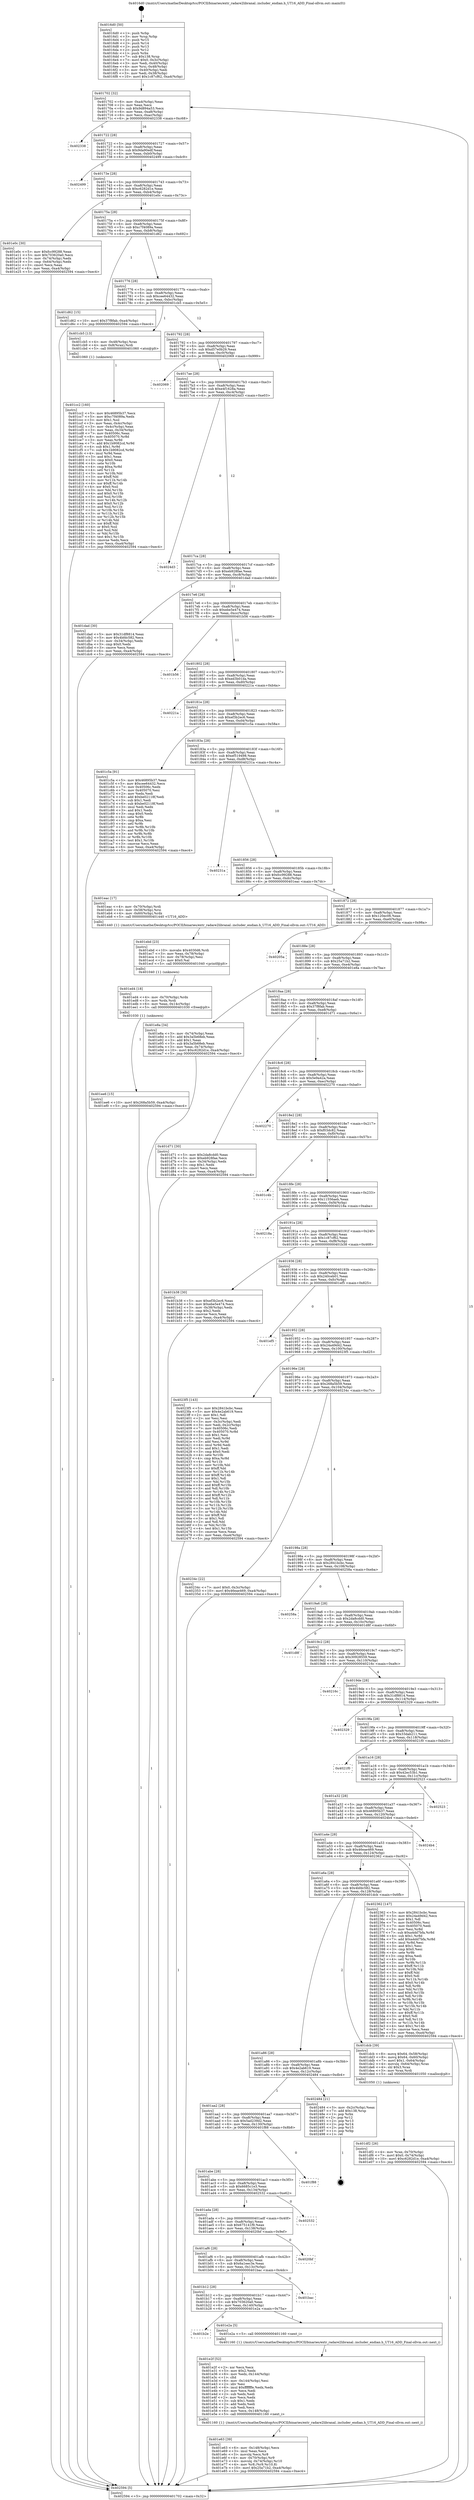 digraph "0x4016d0" {
  label = "0x4016d0 (/mnt/c/Users/mathe/Desktop/tcc/POCII/binaries/extr_radare2libranal..includer_endian.h_UT16_ADD_Final-ollvm.out::main(0))"
  labelloc = "t"
  node[shape=record]

  Entry [label="",width=0.3,height=0.3,shape=circle,fillcolor=black,style=filled]
  "0x401702" [label="{
     0x401702 [32]\l
     | [instrs]\l
     &nbsp;&nbsp;0x401702 \<+6\>: mov -0xa4(%rbp),%eax\l
     &nbsp;&nbsp;0x401708 \<+2\>: mov %eax,%ecx\l
     &nbsp;&nbsp;0x40170a \<+6\>: sub $0x9d894a53,%ecx\l
     &nbsp;&nbsp;0x401710 \<+6\>: mov %eax,-0xa8(%rbp)\l
     &nbsp;&nbsp;0x401716 \<+6\>: mov %ecx,-0xac(%rbp)\l
     &nbsp;&nbsp;0x40171c \<+6\>: je 0000000000402338 \<main+0xc68\>\l
  }"]
  "0x402338" [label="{
     0x402338\l
  }", style=dashed]
  "0x401722" [label="{
     0x401722 [28]\l
     | [instrs]\l
     &nbsp;&nbsp;0x401722 \<+5\>: jmp 0000000000401727 \<main+0x57\>\l
     &nbsp;&nbsp;0x401727 \<+6\>: mov -0xa8(%rbp),%eax\l
     &nbsp;&nbsp;0x40172d \<+5\>: sub $0x9da90edf,%eax\l
     &nbsp;&nbsp;0x401732 \<+6\>: mov %eax,-0xb0(%rbp)\l
     &nbsp;&nbsp;0x401738 \<+6\>: je 0000000000402499 \<main+0xdc9\>\l
  }"]
  Exit [label="",width=0.3,height=0.3,shape=circle,fillcolor=black,style=filled,peripheries=2]
  "0x402499" [label="{
     0x402499\l
  }", style=dashed]
  "0x40173e" [label="{
     0x40173e [28]\l
     | [instrs]\l
     &nbsp;&nbsp;0x40173e \<+5\>: jmp 0000000000401743 \<main+0x73\>\l
     &nbsp;&nbsp;0x401743 \<+6\>: mov -0xa8(%rbp),%eax\l
     &nbsp;&nbsp;0x401749 \<+5\>: sub $0xc6282d1e,%eax\l
     &nbsp;&nbsp;0x40174e \<+6\>: mov %eax,-0xb4(%rbp)\l
     &nbsp;&nbsp;0x401754 \<+6\>: je 0000000000401e0c \<main+0x73c\>\l
  }"]
  "0x401ee6" [label="{
     0x401ee6 [15]\l
     | [instrs]\l
     &nbsp;&nbsp;0x401ee6 \<+10\>: movl $0x268a5b59,-0xa4(%rbp)\l
     &nbsp;&nbsp;0x401ef0 \<+5\>: jmp 0000000000402594 \<main+0xec4\>\l
  }"]
  "0x401e0c" [label="{
     0x401e0c [30]\l
     | [instrs]\l
     &nbsp;&nbsp;0x401e0c \<+5\>: mov $0xfcc99288,%eax\l
     &nbsp;&nbsp;0x401e11 \<+5\>: mov $0x703620a0,%ecx\l
     &nbsp;&nbsp;0x401e16 \<+3\>: mov -0x74(%rbp),%edx\l
     &nbsp;&nbsp;0x401e19 \<+3\>: cmp -0x64(%rbp),%edx\l
     &nbsp;&nbsp;0x401e1c \<+3\>: cmovl %ecx,%eax\l
     &nbsp;&nbsp;0x401e1f \<+6\>: mov %eax,-0xa4(%rbp)\l
     &nbsp;&nbsp;0x401e25 \<+5\>: jmp 0000000000402594 \<main+0xec4\>\l
  }"]
  "0x40175a" [label="{
     0x40175a [28]\l
     | [instrs]\l
     &nbsp;&nbsp;0x40175a \<+5\>: jmp 000000000040175f \<main+0x8f\>\l
     &nbsp;&nbsp;0x40175f \<+6\>: mov -0xa8(%rbp),%eax\l
     &nbsp;&nbsp;0x401765 \<+5\>: sub $0xc7f4089a,%eax\l
     &nbsp;&nbsp;0x40176a \<+6\>: mov %eax,-0xb8(%rbp)\l
     &nbsp;&nbsp;0x401770 \<+6\>: je 0000000000401d62 \<main+0x692\>\l
  }"]
  "0x401ed4" [label="{
     0x401ed4 [18]\l
     | [instrs]\l
     &nbsp;&nbsp;0x401ed4 \<+4\>: mov -0x70(%rbp),%rdx\l
     &nbsp;&nbsp;0x401ed8 \<+3\>: mov %rdx,%rdi\l
     &nbsp;&nbsp;0x401edb \<+6\>: mov %eax,-0x14c(%rbp)\l
     &nbsp;&nbsp;0x401ee1 \<+5\>: call 0000000000401030 \<free@plt\>\l
     | [calls]\l
     &nbsp;&nbsp;0x401030 \{1\} (unknown)\l
  }"]
  "0x401d62" [label="{
     0x401d62 [15]\l
     | [instrs]\l
     &nbsp;&nbsp;0x401d62 \<+10\>: movl $0x37f8fab,-0xa4(%rbp)\l
     &nbsp;&nbsp;0x401d6c \<+5\>: jmp 0000000000402594 \<main+0xec4\>\l
  }"]
  "0x401776" [label="{
     0x401776 [28]\l
     | [instrs]\l
     &nbsp;&nbsp;0x401776 \<+5\>: jmp 000000000040177b \<main+0xab\>\l
     &nbsp;&nbsp;0x40177b \<+6\>: mov -0xa8(%rbp),%eax\l
     &nbsp;&nbsp;0x401781 \<+5\>: sub $0xcee64432,%eax\l
     &nbsp;&nbsp;0x401786 \<+6\>: mov %eax,-0xbc(%rbp)\l
     &nbsp;&nbsp;0x40178c \<+6\>: je 0000000000401cb5 \<main+0x5e5\>\l
  }"]
  "0x401ebd" [label="{
     0x401ebd [23]\l
     | [instrs]\l
     &nbsp;&nbsp;0x401ebd \<+10\>: movabs $0x4030d6,%rdi\l
     &nbsp;&nbsp;0x401ec7 \<+3\>: mov %eax,-0x78(%rbp)\l
     &nbsp;&nbsp;0x401eca \<+3\>: mov -0x78(%rbp),%esi\l
     &nbsp;&nbsp;0x401ecd \<+2\>: mov $0x0,%al\l
     &nbsp;&nbsp;0x401ecf \<+5\>: call 0000000000401040 \<printf@plt\>\l
     | [calls]\l
     &nbsp;&nbsp;0x401040 \{1\} (unknown)\l
  }"]
  "0x401cb5" [label="{
     0x401cb5 [13]\l
     | [instrs]\l
     &nbsp;&nbsp;0x401cb5 \<+4\>: mov -0x48(%rbp),%rax\l
     &nbsp;&nbsp;0x401cb9 \<+4\>: mov 0x8(%rax),%rdi\l
     &nbsp;&nbsp;0x401cbd \<+5\>: call 0000000000401060 \<atoi@plt\>\l
     | [calls]\l
     &nbsp;&nbsp;0x401060 \{1\} (unknown)\l
  }"]
  "0x401792" [label="{
     0x401792 [28]\l
     | [instrs]\l
     &nbsp;&nbsp;0x401792 \<+5\>: jmp 0000000000401797 \<main+0xc7\>\l
     &nbsp;&nbsp;0x401797 \<+6\>: mov -0xa8(%rbp),%eax\l
     &nbsp;&nbsp;0x40179d \<+5\>: sub $0xd57e0b29,%eax\l
     &nbsp;&nbsp;0x4017a2 \<+6\>: mov %eax,-0xc0(%rbp)\l
     &nbsp;&nbsp;0x4017a8 \<+6\>: je 0000000000402069 \<main+0x999\>\l
  }"]
  "0x401e63" [label="{
     0x401e63 [39]\l
     | [instrs]\l
     &nbsp;&nbsp;0x401e63 \<+6\>: mov -0x148(%rbp),%ecx\l
     &nbsp;&nbsp;0x401e69 \<+3\>: imul %eax,%ecx\l
     &nbsp;&nbsp;0x401e6c \<+3\>: movslq %ecx,%r8\l
     &nbsp;&nbsp;0x401e6f \<+4\>: mov -0x70(%rbp),%r9\l
     &nbsp;&nbsp;0x401e73 \<+4\>: movslq -0x74(%rbp),%r10\l
     &nbsp;&nbsp;0x401e77 \<+4\>: mov %r8,(%r9,%r10,8)\l
     &nbsp;&nbsp;0x401e7b \<+10\>: movl $0x25a71b2,-0xa4(%rbp)\l
     &nbsp;&nbsp;0x401e85 \<+5\>: jmp 0000000000402594 \<main+0xec4\>\l
  }"]
  "0x402069" [label="{
     0x402069\l
  }", style=dashed]
  "0x4017ae" [label="{
     0x4017ae [28]\l
     | [instrs]\l
     &nbsp;&nbsp;0x4017ae \<+5\>: jmp 00000000004017b3 \<main+0xe3\>\l
     &nbsp;&nbsp;0x4017b3 \<+6\>: mov -0xa8(%rbp),%eax\l
     &nbsp;&nbsp;0x4017b9 \<+5\>: sub $0xe4f1628a,%eax\l
     &nbsp;&nbsp;0x4017be \<+6\>: mov %eax,-0xc4(%rbp)\l
     &nbsp;&nbsp;0x4017c4 \<+6\>: je 00000000004024d3 \<main+0xe03\>\l
  }"]
  "0x401e2f" [label="{
     0x401e2f [52]\l
     | [instrs]\l
     &nbsp;&nbsp;0x401e2f \<+2\>: xor %ecx,%ecx\l
     &nbsp;&nbsp;0x401e31 \<+5\>: mov $0x2,%edx\l
     &nbsp;&nbsp;0x401e36 \<+6\>: mov %edx,-0x144(%rbp)\l
     &nbsp;&nbsp;0x401e3c \<+1\>: cltd\l
     &nbsp;&nbsp;0x401e3d \<+6\>: mov -0x144(%rbp),%esi\l
     &nbsp;&nbsp;0x401e43 \<+2\>: idiv %esi\l
     &nbsp;&nbsp;0x401e45 \<+6\>: imul $0xfffffffe,%edx,%edx\l
     &nbsp;&nbsp;0x401e4b \<+2\>: mov %ecx,%edi\l
     &nbsp;&nbsp;0x401e4d \<+2\>: sub %edx,%edi\l
     &nbsp;&nbsp;0x401e4f \<+2\>: mov %ecx,%edx\l
     &nbsp;&nbsp;0x401e51 \<+3\>: sub $0x1,%edx\l
     &nbsp;&nbsp;0x401e54 \<+2\>: add %edx,%edi\l
     &nbsp;&nbsp;0x401e56 \<+2\>: sub %edi,%ecx\l
     &nbsp;&nbsp;0x401e58 \<+6\>: mov %ecx,-0x148(%rbp)\l
     &nbsp;&nbsp;0x401e5e \<+5\>: call 0000000000401160 \<next_i\>\l
     | [calls]\l
     &nbsp;&nbsp;0x401160 \{1\} (/mnt/c/Users/mathe/Desktop/tcc/POCII/binaries/extr_radare2libranal..includer_endian.h_UT16_ADD_Final-ollvm.out::next_i)\l
  }"]
  "0x4024d3" [label="{
     0x4024d3\l
  }", style=dashed]
  "0x4017ca" [label="{
     0x4017ca [28]\l
     | [instrs]\l
     &nbsp;&nbsp;0x4017ca \<+5\>: jmp 00000000004017cf \<main+0xff\>\l
     &nbsp;&nbsp;0x4017cf \<+6\>: mov -0xa8(%rbp),%eax\l
     &nbsp;&nbsp;0x4017d5 \<+5\>: sub $0xeb928fae,%eax\l
     &nbsp;&nbsp;0x4017da \<+6\>: mov %eax,-0xc8(%rbp)\l
     &nbsp;&nbsp;0x4017e0 \<+6\>: je 0000000000401dad \<main+0x6dd\>\l
  }"]
  "0x401b2e" [label="{
     0x401b2e\l
  }", style=dashed]
  "0x401dad" [label="{
     0x401dad [30]\l
     | [instrs]\l
     &nbsp;&nbsp;0x401dad \<+5\>: mov $0x31df8814,%eax\l
     &nbsp;&nbsp;0x401db2 \<+5\>: mov $0x4bfdc582,%ecx\l
     &nbsp;&nbsp;0x401db7 \<+3\>: mov -0x34(%rbp),%edx\l
     &nbsp;&nbsp;0x401dba \<+3\>: cmp $0x0,%edx\l
     &nbsp;&nbsp;0x401dbd \<+3\>: cmove %ecx,%eax\l
     &nbsp;&nbsp;0x401dc0 \<+6\>: mov %eax,-0xa4(%rbp)\l
     &nbsp;&nbsp;0x401dc6 \<+5\>: jmp 0000000000402594 \<main+0xec4\>\l
  }"]
  "0x4017e6" [label="{
     0x4017e6 [28]\l
     | [instrs]\l
     &nbsp;&nbsp;0x4017e6 \<+5\>: jmp 00000000004017eb \<main+0x11b\>\l
     &nbsp;&nbsp;0x4017eb \<+6\>: mov -0xa8(%rbp),%eax\l
     &nbsp;&nbsp;0x4017f1 \<+5\>: sub $0xebe5e474,%eax\l
     &nbsp;&nbsp;0x4017f6 \<+6\>: mov %eax,-0xcc(%rbp)\l
     &nbsp;&nbsp;0x4017fc \<+6\>: je 0000000000401b56 \<main+0x486\>\l
  }"]
  "0x401e2a" [label="{
     0x401e2a [5]\l
     | [instrs]\l
     &nbsp;&nbsp;0x401e2a \<+5\>: call 0000000000401160 \<next_i\>\l
     | [calls]\l
     &nbsp;&nbsp;0x401160 \{1\} (/mnt/c/Users/mathe/Desktop/tcc/POCII/binaries/extr_radare2libranal..includer_endian.h_UT16_ADD_Final-ollvm.out::next_i)\l
  }"]
  "0x401b56" [label="{
     0x401b56\l
  }", style=dashed]
  "0x401802" [label="{
     0x401802 [28]\l
     | [instrs]\l
     &nbsp;&nbsp;0x401802 \<+5\>: jmp 0000000000401807 \<main+0x137\>\l
     &nbsp;&nbsp;0x401807 \<+6\>: mov -0xa8(%rbp),%eax\l
     &nbsp;&nbsp;0x40180d \<+5\>: sub $0xed3b01da,%eax\l
     &nbsp;&nbsp;0x401812 \<+6\>: mov %eax,-0xd0(%rbp)\l
     &nbsp;&nbsp;0x401818 \<+6\>: je 000000000040221a \<main+0xb4a\>\l
  }"]
  "0x401b12" [label="{
     0x401b12 [28]\l
     | [instrs]\l
     &nbsp;&nbsp;0x401b12 \<+5\>: jmp 0000000000401b17 \<main+0x447\>\l
     &nbsp;&nbsp;0x401b17 \<+6\>: mov -0xa8(%rbp),%eax\l
     &nbsp;&nbsp;0x401b1d \<+5\>: sub $0x703620a0,%eax\l
     &nbsp;&nbsp;0x401b22 \<+6\>: mov %eax,-0x140(%rbp)\l
     &nbsp;&nbsp;0x401b28 \<+6\>: je 0000000000401e2a \<main+0x75a\>\l
  }"]
  "0x40221a" [label="{
     0x40221a\l
  }", style=dashed]
  "0x40181e" [label="{
     0x40181e [28]\l
     | [instrs]\l
     &nbsp;&nbsp;0x40181e \<+5\>: jmp 0000000000401823 \<main+0x153\>\l
     &nbsp;&nbsp;0x401823 \<+6\>: mov -0xa8(%rbp),%eax\l
     &nbsp;&nbsp;0x401829 \<+5\>: sub $0xef3b2ec6,%eax\l
     &nbsp;&nbsp;0x40182e \<+6\>: mov %eax,-0xd4(%rbp)\l
     &nbsp;&nbsp;0x401834 \<+6\>: je 0000000000401c5a \<main+0x58a\>\l
  }"]
  "0x401bac" [label="{
     0x401bac\l
  }", style=dashed]
  "0x401c5a" [label="{
     0x401c5a [91]\l
     | [instrs]\l
     &nbsp;&nbsp;0x401c5a \<+5\>: mov $0x46895b37,%eax\l
     &nbsp;&nbsp;0x401c5f \<+5\>: mov $0xcee64432,%ecx\l
     &nbsp;&nbsp;0x401c64 \<+7\>: mov 0x40506c,%edx\l
     &nbsp;&nbsp;0x401c6b \<+7\>: mov 0x405070,%esi\l
     &nbsp;&nbsp;0x401c72 \<+2\>: mov %edx,%edi\l
     &nbsp;&nbsp;0x401c74 \<+6\>: add $0xbe02118f,%edi\l
     &nbsp;&nbsp;0x401c7a \<+3\>: sub $0x1,%edi\l
     &nbsp;&nbsp;0x401c7d \<+6\>: sub $0xbe02118f,%edi\l
     &nbsp;&nbsp;0x401c83 \<+3\>: imul %edi,%edx\l
     &nbsp;&nbsp;0x401c86 \<+3\>: and $0x1,%edx\l
     &nbsp;&nbsp;0x401c89 \<+3\>: cmp $0x0,%edx\l
     &nbsp;&nbsp;0x401c8c \<+4\>: sete %r8b\l
     &nbsp;&nbsp;0x401c90 \<+3\>: cmp $0xa,%esi\l
     &nbsp;&nbsp;0x401c93 \<+4\>: setl %r9b\l
     &nbsp;&nbsp;0x401c97 \<+3\>: mov %r8b,%r10b\l
     &nbsp;&nbsp;0x401c9a \<+3\>: and %r9b,%r10b\l
     &nbsp;&nbsp;0x401c9d \<+3\>: xor %r9b,%r8b\l
     &nbsp;&nbsp;0x401ca0 \<+3\>: or %r8b,%r10b\l
     &nbsp;&nbsp;0x401ca3 \<+4\>: test $0x1,%r10b\l
     &nbsp;&nbsp;0x401ca7 \<+3\>: cmovne %ecx,%eax\l
     &nbsp;&nbsp;0x401caa \<+6\>: mov %eax,-0xa4(%rbp)\l
     &nbsp;&nbsp;0x401cb0 \<+5\>: jmp 0000000000402594 \<main+0xec4\>\l
  }"]
  "0x40183a" [label="{
     0x40183a [28]\l
     | [instrs]\l
     &nbsp;&nbsp;0x40183a \<+5\>: jmp 000000000040183f \<main+0x16f\>\l
     &nbsp;&nbsp;0x40183f \<+6\>: mov -0xa8(%rbp),%eax\l
     &nbsp;&nbsp;0x401845 \<+5\>: sub $0xef519498,%eax\l
     &nbsp;&nbsp;0x40184a \<+6\>: mov %eax,-0xd8(%rbp)\l
     &nbsp;&nbsp;0x401850 \<+6\>: je 000000000040231a \<main+0xc4a\>\l
  }"]
  "0x401af6" [label="{
     0x401af6 [28]\l
     | [instrs]\l
     &nbsp;&nbsp;0x401af6 \<+5\>: jmp 0000000000401afb \<main+0x42b\>\l
     &nbsp;&nbsp;0x401afb \<+6\>: mov -0xa8(%rbp),%eax\l
     &nbsp;&nbsp;0x401b01 \<+5\>: sub $0x6a1eec3e,%eax\l
     &nbsp;&nbsp;0x401b06 \<+6\>: mov %eax,-0x13c(%rbp)\l
     &nbsp;&nbsp;0x401b0c \<+6\>: je 0000000000401bac \<main+0x4dc\>\l
  }"]
  "0x40231a" [label="{
     0x40231a\l
  }", style=dashed]
  "0x401856" [label="{
     0x401856 [28]\l
     | [instrs]\l
     &nbsp;&nbsp;0x401856 \<+5\>: jmp 000000000040185b \<main+0x18b\>\l
     &nbsp;&nbsp;0x40185b \<+6\>: mov -0xa8(%rbp),%eax\l
     &nbsp;&nbsp;0x401861 \<+5\>: sub $0xfcc99288,%eax\l
     &nbsp;&nbsp;0x401866 \<+6\>: mov %eax,-0xdc(%rbp)\l
     &nbsp;&nbsp;0x40186c \<+6\>: je 0000000000401eac \<main+0x7dc\>\l
  }"]
  "0x4020bf" [label="{
     0x4020bf\l
  }", style=dashed]
  "0x401eac" [label="{
     0x401eac [17]\l
     | [instrs]\l
     &nbsp;&nbsp;0x401eac \<+4\>: mov -0x70(%rbp),%rdi\l
     &nbsp;&nbsp;0x401eb0 \<+4\>: mov -0x58(%rbp),%rsi\l
     &nbsp;&nbsp;0x401eb4 \<+4\>: mov -0x60(%rbp),%rdx\l
     &nbsp;&nbsp;0x401eb8 \<+5\>: call 0000000000401440 \<UT16_ADD\>\l
     | [calls]\l
     &nbsp;&nbsp;0x401440 \{1\} (/mnt/c/Users/mathe/Desktop/tcc/POCII/binaries/extr_radare2libranal..includer_endian.h_UT16_ADD_Final-ollvm.out::UT16_ADD)\l
  }"]
  "0x401872" [label="{
     0x401872 [28]\l
     | [instrs]\l
     &nbsp;&nbsp;0x401872 \<+5\>: jmp 0000000000401877 \<main+0x1a7\>\l
     &nbsp;&nbsp;0x401877 \<+6\>: mov -0xa8(%rbp),%eax\l
     &nbsp;&nbsp;0x40187d \<+5\>: sub $0x120ec06,%eax\l
     &nbsp;&nbsp;0x401882 \<+6\>: mov %eax,-0xe0(%rbp)\l
     &nbsp;&nbsp;0x401888 \<+6\>: je 000000000040205a \<main+0x98a\>\l
  }"]
  "0x401ada" [label="{
     0x401ada [28]\l
     | [instrs]\l
     &nbsp;&nbsp;0x401ada \<+5\>: jmp 0000000000401adf \<main+0x40f\>\l
     &nbsp;&nbsp;0x401adf \<+6\>: mov -0xa8(%rbp),%eax\l
     &nbsp;&nbsp;0x401ae5 \<+5\>: sub $0x675141f9,%eax\l
     &nbsp;&nbsp;0x401aea \<+6\>: mov %eax,-0x138(%rbp)\l
     &nbsp;&nbsp;0x401af0 \<+6\>: je 00000000004020bf \<main+0x9ef\>\l
  }"]
  "0x40205a" [label="{
     0x40205a\l
  }", style=dashed]
  "0x40188e" [label="{
     0x40188e [28]\l
     | [instrs]\l
     &nbsp;&nbsp;0x40188e \<+5\>: jmp 0000000000401893 \<main+0x1c3\>\l
     &nbsp;&nbsp;0x401893 \<+6\>: mov -0xa8(%rbp),%eax\l
     &nbsp;&nbsp;0x401899 \<+5\>: sub $0x25a71b2,%eax\l
     &nbsp;&nbsp;0x40189e \<+6\>: mov %eax,-0xe4(%rbp)\l
     &nbsp;&nbsp;0x4018a4 \<+6\>: je 0000000000401e8a \<main+0x7ba\>\l
  }"]
  "0x402532" [label="{
     0x402532\l
  }", style=dashed]
  "0x401e8a" [label="{
     0x401e8a [34]\l
     | [instrs]\l
     &nbsp;&nbsp;0x401e8a \<+3\>: mov -0x74(%rbp),%eax\l
     &nbsp;&nbsp;0x401e8d \<+5\>: add $0x3a5b68eb,%eax\l
     &nbsp;&nbsp;0x401e92 \<+3\>: add $0x1,%eax\l
     &nbsp;&nbsp;0x401e95 \<+5\>: sub $0x3a5b68eb,%eax\l
     &nbsp;&nbsp;0x401e9a \<+3\>: mov %eax,-0x74(%rbp)\l
     &nbsp;&nbsp;0x401e9d \<+10\>: movl $0xc6282d1e,-0xa4(%rbp)\l
     &nbsp;&nbsp;0x401ea7 \<+5\>: jmp 0000000000402594 \<main+0xec4\>\l
  }"]
  "0x4018aa" [label="{
     0x4018aa [28]\l
     | [instrs]\l
     &nbsp;&nbsp;0x4018aa \<+5\>: jmp 00000000004018af \<main+0x1df\>\l
     &nbsp;&nbsp;0x4018af \<+6\>: mov -0xa8(%rbp),%eax\l
     &nbsp;&nbsp;0x4018b5 \<+5\>: sub $0x37f8fab,%eax\l
     &nbsp;&nbsp;0x4018ba \<+6\>: mov %eax,-0xe8(%rbp)\l
     &nbsp;&nbsp;0x4018c0 \<+6\>: je 0000000000401d71 \<main+0x6a1\>\l
  }"]
  "0x401abe" [label="{
     0x401abe [28]\l
     | [instrs]\l
     &nbsp;&nbsp;0x401abe \<+5\>: jmp 0000000000401ac3 \<main+0x3f3\>\l
     &nbsp;&nbsp;0x401ac3 \<+6\>: mov -0xa8(%rbp),%eax\l
     &nbsp;&nbsp;0x401ac9 \<+5\>: sub $0x6685c1e3,%eax\l
     &nbsp;&nbsp;0x401ace \<+6\>: mov %eax,-0x134(%rbp)\l
     &nbsp;&nbsp;0x401ad4 \<+6\>: je 0000000000402532 \<main+0xe62\>\l
  }"]
  "0x401d71" [label="{
     0x401d71 [30]\l
     | [instrs]\l
     &nbsp;&nbsp;0x401d71 \<+5\>: mov $0x2da8cdd0,%eax\l
     &nbsp;&nbsp;0x401d76 \<+5\>: mov $0xeb928fae,%ecx\l
     &nbsp;&nbsp;0x401d7b \<+3\>: mov -0x34(%rbp),%edx\l
     &nbsp;&nbsp;0x401d7e \<+3\>: cmp $0x1,%edx\l
     &nbsp;&nbsp;0x401d81 \<+3\>: cmovl %ecx,%eax\l
     &nbsp;&nbsp;0x401d84 \<+6\>: mov %eax,-0xa4(%rbp)\l
     &nbsp;&nbsp;0x401d8a \<+5\>: jmp 0000000000402594 \<main+0xec4\>\l
  }"]
  "0x4018c6" [label="{
     0x4018c6 [28]\l
     | [instrs]\l
     &nbsp;&nbsp;0x4018c6 \<+5\>: jmp 00000000004018cb \<main+0x1fb\>\l
     &nbsp;&nbsp;0x4018cb \<+6\>: mov -0xa8(%rbp),%eax\l
     &nbsp;&nbsp;0x4018d1 \<+5\>: sub $0x5e9a42a,%eax\l
     &nbsp;&nbsp;0x4018d6 \<+6\>: mov %eax,-0xec(%rbp)\l
     &nbsp;&nbsp;0x4018dc \<+6\>: je 0000000000402270 \<main+0xba0\>\l
  }"]
  "0x401f88" [label="{
     0x401f88\l
  }", style=dashed]
  "0x402270" [label="{
     0x402270\l
  }", style=dashed]
  "0x4018e2" [label="{
     0x4018e2 [28]\l
     | [instrs]\l
     &nbsp;&nbsp;0x4018e2 \<+5\>: jmp 00000000004018e7 \<main+0x217\>\l
     &nbsp;&nbsp;0x4018e7 \<+6\>: mov -0xa8(%rbp),%eax\l
     &nbsp;&nbsp;0x4018ed \<+5\>: sub $0xf03dc82,%eax\l
     &nbsp;&nbsp;0x4018f2 \<+6\>: mov %eax,-0xf0(%rbp)\l
     &nbsp;&nbsp;0x4018f8 \<+6\>: je 0000000000401c4b \<main+0x57b\>\l
  }"]
  "0x401aa2" [label="{
     0x401aa2 [28]\l
     | [instrs]\l
     &nbsp;&nbsp;0x401aa2 \<+5\>: jmp 0000000000401aa7 \<main+0x3d7\>\l
     &nbsp;&nbsp;0x401aa7 \<+6\>: mov -0xa8(%rbp),%eax\l
     &nbsp;&nbsp;0x401aad \<+5\>: sub $0x5ad239d2,%eax\l
     &nbsp;&nbsp;0x401ab2 \<+6\>: mov %eax,-0x130(%rbp)\l
     &nbsp;&nbsp;0x401ab8 \<+6\>: je 0000000000401f88 \<main+0x8b8\>\l
  }"]
  "0x401c4b" [label="{
     0x401c4b\l
  }", style=dashed]
  "0x4018fe" [label="{
     0x4018fe [28]\l
     | [instrs]\l
     &nbsp;&nbsp;0x4018fe \<+5\>: jmp 0000000000401903 \<main+0x233\>\l
     &nbsp;&nbsp;0x401903 \<+6\>: mov -0xa8(%rbp),%eax\l
     &nbsp;&nbsp;0x401909 \<+5\>: sub $0x11556aeb,%eax\l
     &nbsp;&nbsp;0x40190e \<+6\>: mov %eax,-0xf4(%rbp)\l
     &nbsp;&nbsp;0x401914 \<+6\>: je 000000000040218a \<main+0xaba\>\l
  }"]
  "0x402484" [label="{
     0x402484 [21]\l
     | [instrs]\l
     &nbsp;&nbsp;0x402484 \<+3\>: mov -0x2c(%rbp),%eax\l
     &nbsp;&nbsp;0x402487 \<+7\>: add $0x138,%rsp\l
     &nbsp;&nbsp;0x40248e \<+1\>: pop %rbx\l
     &nbsp;&nbsp;0x40248f \<+2\>: pop %r12\l
     &nbsp;&nbsp;0x402491 \<+2\>: pop %r13\l
     &nbsp;&nbsp;0x402493 \<+2\>: pop %r14\l
     &nbsp;&nbsp;0x402495 \<+2\>: pop %r15\l
     &nbsp;&nbsp;0x402497 \<+1\>: pop %rbp\l
     &nbsp;&nbsp;0x402498 \<+1\>: ret\l
  }"]
  "0x40218a" [label="{
     0x40218a\l
  }", style=dashed]
  "0x40191a" [label="{
     0x40191a [28]\l
     | [instrs]\l
     &nbsp;&nbsp;0x40191a \<+5\>: jmp 000000000040191f \<main+0x24f\>\l
     &nbsp;&nbsp;0x40191f \<+6\>: mov -0xa8(%rbp),%eax\l
     &nbsp;&nbsp;0x401925 \<+5\>: sub $0x1c87cf62,%eax\l
     &nbsp;&nbsp;0x40192a \<+6\>: mov %eax,-0xf8(%rbp)\l
     &nbsp;&nbsp;0x401930 \<+6\>: je 0000000000401b38 \<main+0x468\>\l
  }"]
  "0x401df2" [label="{
     0x401df2 [26]\l
     | [instrs]\l
     &nbsp;&nbsp;0x401df2 \<+4\>: mov %rax,-0x70(%rbp)\l
     &nbsp;&nbsp;0x401df6 \<+7\>: movl $0x0,-0x74(%rbp)\l
     &nbsp;&nbsp;0x401dfd \<+10\>: movl $0xc6282d1e,-0xa4(%rbp)\l
     &nbsp;&nbsp;0x401e07 \<+5\>: jmp 0000000000402594 \<main+0xec4\>\l
  }"]
  "0x401b38" [label="{
     0x401b38 [30]\l
     | [instrs]\l
     &nbsp;&nbsp;0x401b38 \<+5\>: mov $0xef3b2ec6,%eax\l
     &nbsp;&nbsp;0x401b3d \<+5\>: mov $0xebe5e474,%ecx\l
     &nbsp;&nbsp;0x401b42 \<+3\>: mov -0x38(%rbp),%edx\l
     &nbsp;&nbsp;0x401b45 \<+3\>: cmp $0x2,%edx\l
     &nbsp;&nbsp;0x401b48 \<+3\>: cmovne %ecx,%eax\l
     &nbsp;&nbsp;0x401b4b \<+6\>: mov %eax,-0xa4(%rbp)\l
     &nbsp;&nbsp;0x401b51 \<+5\>: jmp 0000000000402594 \<main+0xec4\>\l
  }"]
  "0x401936" [label="{
     0x401936 [28]\l
     | [instrs]\l
     &nbsp;&nbsp;0x401936 \<+5\>: jmp 000000000040193b \<main+0x26b\>\l
     &nbsp;&nbsp;0x40193b \<+6\>: mov -0xa8(%rbp),%eax\l
     &nbsp;&nbsp;0x401941 \<+5\>: sub $0x240ceb01,%eax\l
     &nbsp;&nbsp;0x401946 \<+6\>: mov %eax,-0xfc(%rbp)\l
     &nbsp;&nbsp;0x40194c \<+6\>: je 0000000000401ef5 \<main+0x825\>\l
  }"]
  "0x402594" [label="{
     0x402594 [5]\l
     | [instrs]\l
     &nbsp;&nbsp;0x402594 \<+5\>: jmp 0000000000401702 \<main+0x32\>\l
  }"]
  "0x4016d0" [label="{
     0x4016d0 [50]\l
     | [instrs]\l
     &nbsp;&nbsp;0x4016d0 \<+1\>: push %rbp\l
     &nbsp;&nbsp;0x4016d1 \<+3\>: mov %rsp,%rbp\l
     &nbsp;&nbsp;0x4016d4 \<+2\>: push %r15\l
     &nbsp;&nbsp;0x4016d6 \<+2\>: push %r14\l
     &nbsp;&nbsp;0x4016d8 \<+2\>: push %r13\l
     &nbsp;&nbsp;0x4016da \<+2\>: push %r12\l
     &nbsp;&nbsp;0x4016dc \<+1\>: push %rbx\l
     &nbsp;&nbsp;0x4016dd \<+7\>: sub $0x138,%rsp\l
     &nbsp;&nbsp;0x4016e4 \<+7\>: movl $0x0,-0x3c(%rbp)\l
     &nbsp;&nbsp;0x4016eb \<+3\>: mov %edi,-0x40(%rbp)\l
     &nbsp;&nbsp;0x4016ee \<+4\>: mov %rsi,-0x48(%rbp)\l
     &nbsp;&nbsp;0x4016f2 \<+3\>: mov -0x40(%rbp),%edi\l
     &nbsp;&nbsp;0x4016f5 \<+3\>: mov %edi,-0x38(%rbp)\l
     &nbsp;&nbsp;0x4016f8 \<+10\>: movl $0x1c87cf62,-0xa4(%rbp)\l
  }"]
  "0x401cc2" [label="{
     0x401cc2 [160]\l
     | [instrs]\l
     &nbsp;&nbsp;0x401cc2 \<+5\>: mov $0x46895b37,%ecx\l
     &nbsp;&nbsp;0x401cc7 \<+5\>: mov $0xc7f4089a,%edx\l
     &nbsp;&nbsp;0x401ccc \<+3\>: mov $0x1,%sil\l
     &nbsp;&nbsp;0x401ccf \<+3\>: mov %eax,-0x4c(%rbp)\l
     &nbsp;&nbsp;0x401cd2 \<+3\>: mov -0x4c(%rbp),%eax\l
     &nbsp;&nbsp;0x401cd5 \<+3\>: mov %eax,-0x34(%rbp)\l
     &nbsp;&nbsp;0x401cd8 \<+7\>: mov 0x40506c,%eax\l
     &nbsp;&nbsp;0x401cdf \<+8\>: mov 0x405070,%r8d\l
     &nbsp;&nbsp;0x401ce7 \<+3\>: mov %eax,%r9d\l
     &nbsp;&nbsp;0x401cea \<+7\>: add $0x1b9082cd,%r9d\l
     &nbsp;&nbsp;0x401cf1 \<+4\>: sub $0x1,%r9d\l
     &nbsp;&nbsp;0x401cf5 \<+7\>: sub $0x1b9082cd,%r9d\l
     &nbsp;&nbsp;0x401cfc \<+4\>: imul %r9d,%eax\l
     &nbsp;&nbsp;0x401d00 \<+3\>: and $0x1,%eax\l
     &nbsp;&nbsp;0x401d03 \<+3\>: cmp $0x0,%eax\l
     &nbsp;&nbsp;0x401d06 \<+4\>: sete %r10b\l
     &nbsp;&nbsp;0x401d0a \<+4\>: cmp $0xa,%r8d\l
     &nbsp;&nbsp;0x401d0e \<+4\>: setl %r11b\l
     &nbsp;&nbsp;0x401d12 \<+3\>: mov %r10b,%bl\l
     &nbsp;&nbsp;0x401d15 \<+3\>: xor $0xff,%bl\l
     &nbsp;&nbsp;0x401d18 \<+3\>: mov %r11b,%r14b\l
     &nbsp;&nbsp;0x401d1b \<+4\>: xor $0xff,%r14b\l
     &nbsp;&nbsp;0x401d1f \<+4\>: xor $0x0,%sil\l
     &nbsp;&nbsp;0x401d23 \<+3\>: mov %bl,%r15b\l
     &nbsp;&nbsp;0x401d26 \<+4\>: and $0x0,%r15b\l
     &nbsp;&nbsp;0x401d2a \<+3\>: and %sil,%r10b\l
     &nbsp;&nbsp;0x401d2d \<+3\>: mov %r14b,%r12b\l
     &nbsp;&nbsp;0x401d30 \<+4\>: and $0x0,%r12b\l
     &nbsp;&nbsp;0x401d34 \<+3\>: and %sil,%r11b\l
     &nbsp;&nbsp;0x401d37 \<+3\>: or %r10b,%r15b\l
     &nbsp;&nbsp;0x401d3a \<+3\>: or %r11b,%r12b\l
     &nbsp;&nbsp;0x401d3d \<+3\>: xor %r12b,%r15b\l
     &nbsp;&nbsp;0x401d40 \<+3\>: or %r14b,%bl\l
     &nbsp;&nbsp;0x401d43 \<+3\>: xor $0xff,%bl\l
     &nbsp;&nbsp;0x401d46 \<+4\>: or $0x0,%sil\l
     &nbsp;&nbsp;0x401d4a \<+3\>: and %sil,%bl\l
     &nbsp;&nbsp;0x401d4d \<+3\>: or %bl,%r15b\l
     &nbsp;&nbsp;0x401d50 \<+4\>: test $0x1,%r15b\l
     &nbsp;&nbsp;0x401d54 \<+3\>: cmovne %edx,%ecx\l
     &nbsp;&nbsp;0x401d57 \<+6\>: mov %ecx,-0xa4(%rbp)\l
     &nbsp;&nbsp;0x401d5d \<+5\>: jmp 0000000000402594 \<main+0xec4\>\l
  }"]
  "0x401a86" [label="{
     0x401a86 [28]\l
     | [instrs]\l
     &nbsp;&nbsp;0x401a86 \<+5\>: jmp 0000000000401a8b \<main+0x3bb\>\l
     &nbsp;&nbsp;0x401a8b \<+6\>: mov -0xa8(%rbp),%eax\l
     &nbsp;&nbsp;0x401a91 \<+5\>: sub $0x4e2ab619,%eax\l
     &nbsp;&nbsp;0x401a96 \<+6\>: mov %eax,-0x12c(%rbp)\l
     &nbsp;&nbsp;0x401a9c \<+6\>: je 0000000000402484 \<main+0xdb4\>\l
  }"]
  "0x401ef5" [label="{
     0x401ef5\l
  }", style=dashed]
  "0x401952" [label="{
     0x401952 [28]\l
     | [instrs]\l
     &nbsp;&nbsp;0x401952 \<+5\>: jmp 0000000000401957 \<main+0x287\>\l
     &nbsp;&nbsp;0x401957 \<+6\>: mov -0xa8(%rbp),%eax\l
     &nbsp;&nbsp;0x40195d \<+5\>: sub $0x24a49d42,%eax\l
     &nbsp;&nbsp;0x401962 \<+6\>: mov %eax,-0x100(%rbp)\l
     &nbsp;&nbsp;0x401968 \<+6\>: je 00000000004023f5 \<main+0xd25\>\l
  }"]
  "0x401dcb" [label="{
     0x401dcb [39]\l
     | [instrs]\l
     &nbsp;&nbsp;0x401dcb \<+8\>: movq $0x64,-0x58(%rbp)\l
     &nbsp;&nbsp;0x401dd3 \<+8\>: movq $0x64,-0x60(%rbp)\l
     &nbsp;&nbsp;0x401ddb \<+7\>: movl $0x1,-0x64(%rbp)\l
     &nbsp;&nbsp;0x401de2 \<+4\>: movslq -0x64(%rbp),%rax\l
     &nbsp;&nbsp;0x401de6 \<+4\>: shl $0x3,%rax\l
     &nbsp;&nbsp;0x401dea \<+3\>: mov %rax,%rdi\l
     &nbsp;&nbsp;0x401ded \<+5\>: call 0000000000401050 \<malloc@plt\>\l
     | [calls]\l
     &nbsp;&nbsp;0x401050 \{1\} (unknown)\l
  }"]
  "0x4023f5" [label="{
     0x4023f5 [143]\l
     | [instrs]\l
     &nbsp;&nbsp;0x4023f5 \<+5\>: mov $0x2841bcbc,%eax\l
     &nbsp;&nbsp;0x4023fa \<+5\>: mov $0x4e2ab619,%ecx\l
     &nbsp;&nbsp;0x4023ff \<+2\>: mov $0x1,%dl\l
     &nbsp;&nbsp;0x402401 \<+2\>: xor %esi,%esi\l
     &nbsp;&nbsp;0x402403 \<+3\>: mov -0x3c(%rbp),%edi\l
     &nbsp;&nbsp;0x402406 \<+3\>: mov %edi,-0x2c(%rbp)\l
     &nbsp;&nbsp;0x402409 \<+7\>: mov 0x40506c,%edi\l
     &nbsp;&nbsp;0x402410 \<+8\>: mov 0x405070,%r8d\l
     &nbsp;&nbsp;0x402418 \<+3\>: sub $0x1,%esi\l
     &nbsp;&nbsp;0x40241b \<+3\>: mov %edi,%r9d\l
     &nbsp;&nbsp;0x40241e \<+3\>: add %esi,%r9d\l
     &nbsp;&nbsp;0x402421 \<+4\>: imul %r9d,%edi\l
     &nbsp;&nbsp;0x402425 \<+3\>: and $0x1,%edi\l
     &nbsp;&nbsp;0x402428 \<+3\>: cmp $0x0,%edi\l
     &nbsp;&nbsp;0x40242b \<+4\>: sete %r10b\l
     &nbsp;&nbsp;0x40242f \<+4\>: cmp $0xa,%r8d\l
     &nbsp;&nbsp;0x402433 \<+4\>: setl %r11b\l
     &nbsp;&nbsp;0x402437 \<+3\>: mov %r10b,%bl\l
     &nbsp;&nbsp;0x40243a \<+3\>: xor $0xff,%bl\l
     &nbsp;&nbsp;0x40243d \<+3\>: mov %r11b,%r14b\l
     &nbsp;&nbsp;0x402440 \<+4\>: xor $0xff,%r14b\l
     &nbsp;&nbsp;0x402444 \<+3\>: xor $0x1,%dl\l
     &nbsp;&nbsp;0x402447 \<+3\>: mov %bl,%r15b\l
     &nbsp;&nbsp;0x40244a \<+4\>: and $0xff,%r15b\l
     &nbsp;&nbsp;0x40244e \<+3\>: and %dl,%r10b\l
     &nbsp;&nbsp;0x402451 \<+3\>: mov %r14b,%r12b\l
     &nbsp;&nbsp;0x402454 \<+4\>: and $0xff,%r12b\l
     &nbsp;&nbsp;0x402458 \<+3\>: and %dl,%r11b\l
     &nbsp;&nbsp;0x40245b \<+3\>: or %r10b,%r15b\l
     &nbsp;&nbsp;0x40245e \<+3\>: or %r11b,%r12b\l
     &nbsp;&nbsp;0x402461 \<+3\>: xor %r12b,%r15b\l
     &nbsp;&nbsp;0x402464 \<+3\>: or %r14b,%bl\l
     &nbsp;&nbsp;0x402467 \<+3\>: xor $0xff,%bl\l
     &nbsp;&nbsp;0x40246a \<+3\>: or $0x1,%dl\l
     &nbsp;&nbsp;0x40246d \<+2\>: and %dl,%bl\l
     &nbsp;&nbsp;0x40246f \<+3\>: or %bl,%r15b\l
     &nbsp;&nbsp;0x402472 \<+4\>: test $0x1,%r15b\l
     &nbsp;&nbsp;0x402476 \<+3\>: cmovne %ecx,%eax\l
     &nbsp;&nbsp;0x402479 \<+6\>: mov %eax,-0xa4(%rbp)\l
     &nbsp;&nbsp;0x40247f \<+5\>: jmp 0000000000402594 \<main+0xec4\>\l
  }"]
  "0x40196e" [label="{
     0x40196e [28]\l
     | [instrs]\l
     &nbsp;&nbsp;0x40196e \<+5\>: jmp 0000000000401973 \<main+0x2a3\>\l
     &nbsp;&nbsp;0x401973 \<+6\>: mov -0xa8(%rbp),%eax\l
     &nbsp;&nbsp;0x401979 \<+5\>: sub $0x268a5b59,%eax\l
     &nbsp;&nbsp;0x40197e \<+6\>: mov %eax,-0x104(%rbp)\l
     &nbsp;&nbsp;0x401984 \<+6\>: je 000000000040234c \<main+0xc7c\>\l
  }"]
  "0x401a6a" [label="{
     0x401a6a [28]\l
     | [instrs]\l
     &nbsp;&nbsp;0x401a6a \<+5\>: jmp 0000000000401a6f \<main+0x39f\>\l
     &nbsp;&nbsp;0x401a6f \<+6\>: mov -0xa8(%rbp),%eax\l
     &nbsp;&nbsp;0x401a75 \<+5\>: sub $0x4bfdc582,%eax\l
     &nbsp;&nbsp;0x401a7a \<+6\>: mov %eax,-0x128(%rbp)\l
     &nbsp;&nbsp;0x401a80 \<+6\>: je 0000000000401dcb \<main+0x6fb\>\l
  }"]
  "0x40234c" [label="{
     0x40234c [22]\l
     | [instrs]\l
     &nbsp;&nbsp;0x40234c \<+7\>: movl $0x0,-0x3c(%rbp)\l
     &nbsp;&nbsp;0x402353 \<+10\>: movl $0x46eae469,-0xa4(%rbp)\l
     &nbsp;&nbsp;0x40235d \<+5\>: jmp 0000000000402594 \<main+0xec4\>\l
  }"]
  "0x40198a" [label="{
     0x40198a [28]\l
     | [instrs]\l
     &nbsp;&nbsp;0x40198a \<+5\>: jmp 000000000040198f \<main+0x2bf\>\l
     &nbsp;&nbsp;0x40198f \<+6\>: mov -0xa8(%rbp),%eax\l
     &nbsp;&nbsp;0x401995 \<+5\>: sub $0x2841bcbc,%eax\l
     &nbsp;&nbsp;0x40199a \<+6\>: mov %eax,-0x108(%rbp)\l
     &nbsp;&nbsp;0x4019a0 \<+6\>: je 000000000040258a \<main+0xeba\>\l
  }"]
  "0x402362" [label="{
     0x402362 [147]\l
     | [instrs]\l
     &nbsp;&nbsp;0x402362 \<+5\>: mov $0x2841bcbc,%eax\l
     &nbsp;&nbsp;0x402367 \<+5\>: mov $0x24a49d42,%ecx\l
     &nbsp;&nbsp;0x40236c \<+2\>: mov $0x1,%dl\l
     &nbsp;&nbsp;0x40236e \<+7\>: mov 0x40506c,%esi\l
     &nbsp;&nbsp;0x402375 \<+7\>: mov 0x405070,%edi\l
     &nbsp;&nbsp;0x40237c \<+3\>: mov %esi,%r8d\l
     &nbsp;&nbsp;0x40237f \<+7\>: sub $0xa4dd7bfa,%r8d\l
     &nbsp;&nbsp;0x402386 \<+4\>: sub $0x1,%r8d\l
     &nbsp;&nbsp;0x40238a \<+7\>: add $0xa4dd7bfa,%r8d\l
     &nbsp;&nbsp;0x402391 \<+4\>: imul %r8d,%esi\l
     &nbsp;&nbsp;0x402395 \<+3\>: and $0x1,%esi\l
     &nbsp;&nbsp;0x402398 \<+3\>: cmp $0x0,%esi\l
     &nbsp;&nbsp;0x40239b \<+4\>: sete %r9b\l
     &nbsp;&nbsp;0x40239f \<+3\>: cmp $0xa,%edi\l
     &nbsp;&nbsp;0x4023a2 \<+4\>: setl %r10b\l
     &nbsp;&nbsp;0x4023a6 \<+3\>: mov %r9b,%r11b\l
     &nbsp;&nbsp;0x4023a9 \<+4\>: xor $0xff,%r11b\l
     &nbsp;&nbsp;0x4023ad \<+3\>: mov %r10b,%bl\l
     &nbsp;&nbsp;0x4023b0 \<+3\>: xor $0xff,%bl\l
     &nbsp;&nbsp;0x4023b3 \<+3\>: xor $0x0,%dl\l
     &nbsp;&nbsp;0x4023b6 \<+3\>: mov %r11b,%r14b\l
     &nbsp;&nbsp;0x4023b9 \<+4\>: and $0x0,%r14b\l
     &nbsp;&nbsp;0x4023bd \<+3\>: and %dl,%r9b\l
     &nbsp;&nbsp;0x4023c0 \<+3\>: mov %bl,%r15b\l
     &nbsp;&nbsp;0x4023c3 \<+4\>: and $0x0,%r15b\l
     &nbsp;&nbsp;0x4023c7 \<+3\>: and %dl,%r10b\l
     &nbsp;&nbsp;0x4023ca \<+3\>: or %r9b,%r14b\l
     &nbsp;&nbsp;0x4023cd \<+3\>: or %r10b,%r15b\l
     &nbsp;&nbsp;0x4023d0 \<+3\>: xor %r15b,%r14b\l
     &nbsp;&nbsp;0x4023d3 \<+3\>: or %bl,%r11b\l
     &nbsp;&nbsp;0x4023d6 \<+4\>: xor $0xff,%r11b\l
     &nbsp;&nbsp;0x4023da \<+3\>: or $0x0,%dl\l
     &nbsp;&nbsp;0x4023dd \<+3\>: and %dl,%r11b\l
     &nbsp;&nbsp;0x4023e0 \<+3\>: or %r11b,%r14b\l
     &nbsp;&nbsp;0x4023e3 \<+4\>: test $0x1,%r14b\l
     &nbsp;&nbsp;0x4023e7 \<+3\>: cmovne %ecx,%eax\l
     &nbsp;&nbsp;0x4023ea \<+6\>: mov %eax,-0xa4(%rbp)\l
     &nbsp;&nbsp;0x4023f0 \<+5\>: jmp 0000000000402594 \<main+0xec4\>\l
  }"]
  "0x40258a" [label="{
     0x40258a\l
  }", style=dashed]
  "0x4019a6" [label="{
     0x4019a6 [28]\l
     | [instrs]\l
     &nbsp;&nbsp;0x4019a6 \<+5\>: jmp 00000000004019ab \<main+0x2db\>\l
     &nbsp;&nbsp;0x4019ab \<+6\>: mov -0xa8(%rbp),%eax\l
     &nbsp;&nbsp;0x4019b1 \<+5\>: sub $0x2da8cdd0,%eax\l
     &nbsp;&nbsp;0x4019b6 \<+6\>: mov %eax,-0x10c(%rbp)\l
     &nbsp;&nbsp;0x4019bc \<+6\>: je 0000000000401d8f \<main+0x6bf\>\l
  }"]
  "0x401a4e" [label="{
     0x401a4e [28]\l
     | [instrs]\l
     &nbsp;&nbsp;0x401a4e \<+5\>: jmp 0000000000401a53 \<main+0x383\>\l
     &nbsp;&nbsp;0x401a53 \<+6\>: mov -0xa8(%rbp),%eax\l
     &nbsp;&nbsp;0x401a59 \<+5\>: sub $0x46eae469,%eax\l
     &nbsp;&nbsp;0x401a5e \<+6\>: mov %eax,-0x124(%rbp)\l
     &nbsp;&nbsp;0x401a64 \<+6\>: je 0000000000402362 \<main+0xc92\>\l
  }"]
  "0x401d8f" [label="{
     0x401d8f\l
  }", style=dashed]
  "0x4019c2" [label="{
     0x4019c2 [28]\l
     | [instrs]\l
     &nbsp;&nbsp;0x4019c2 \<+5\>: jmp 00000000004019c7 \<main+0x2f7\>\l
     &nbsp;&nbsp;0x4019c7 \<+6\>: mov -0xa8(%rbp),%eax\l
     &nbsp;&nbsp;0x4019cd \<+5\>: sub $0x30928559,%eax\l
     &nbsp;&nbsp;0x4019d2 \<+6\>: mov %eax,-0x110(%rbp)\l
     &nbsp;&nbsp;0x4019d8 \<+6\>: je 000000000040216c \<main+0xa9c\>\l
  }"]
  "0x4024b4" [label="{
     0x4024b4\l
  }", style=dashed]
  "0x40216c" [label="{
     0x40216c\l
  }", style=dashed]
  "0x4019de" [label="{
     0x4019de [28]\l
     | [instrs]\l
     &nbsp;&nbsp;0x4019de \<+5\>: jmp 00000000004019e3 \<main+0x313\>\l
     &nbsp;&nbsp;0x4019e3 \<+6\>: mov -0xa8(%rbp),%eax\l
     &nbsp;&nbsp;0x4019e9 \<+5\>: sub $0x31df8814,%eax\l
     &nbsp;&nbsp;0x4019ee \<+6\>: mov %eax,-0x114(%rbp)\l
     &nbsp;&nbsp;0x4019f4 \<+6\>: je 0000000000402329 \<main+0xc59\>\l
  }"]
  "0x401a32" [label="{
     0x401a32 [28]\l
     | [instrs]\l
     &nbsp;&nbsp;0x401a32 \<+5\>: jmp 0000000000401a37 \<main+0x367\>\l
     &nbsp;&nbsp;0x401a37 \<+6\>: mov -0xa8(%rbp),%eax\l
     &nbsp;&nbsp;0x401a3d \<+5\>: sub $0x46895b37,%eax\l
     &nbsp;&nbsp;0x401a42 \<+6\>: mov %eax,-0x120(%rbp)\l
     &nbsp;&nbsp;0x401a48 \<+6\>: je 00000000004024b4 \<main+0xde4\>\l
  }"]
  "0x402329" [label="{
     0x402329\l
  }", style=dashed]
  "0x4019fa" [label="{
     0x4019fa [28]\l
     | [instrs]\l
     &nbsp;&nbsp;0x4019fa \<+5\>: jmp 00000000004019ff \<main+0x32f\>\l
     &nbsp;&nbsp;0x4019ff \<+6\>: mov -0xa8(%rbp),%eax\l
     &nbsp;&nbsp;0x401a05 \<+5\>: sub $0x33dab211,%eax\l
     &nbsp;&nbsp;0x401a0a \<+6\>: mov %eax,-0x118(%rbp)\l
     &nbsp;&nbsp;0x401a10 \<+6\>: je 00000000004021f0 \<main+0xb20\>\l
  }"]
  "0x402523" [label="{
     0x402523\l
  }", style=dashed]
  "0x4021f0" [label="{
     0x4021f0\l
  }", style=dashed]
  "0x401a16" [label="{
     0x401a16 [28]\l
     | [instrs]\l
     &nbsp;&nbsp;0x401a16 \<+5\>: jmp 0000000000401a1b \<main+0x34b\>\l
     &nbsp;&nbsp;0x401a1b \<+6\>: mov -0xa8(%rbp),%eax\l
     &nbsp;&nbsp;0x401a21 \<+5\>: sub $0x42ec53b1,%eax\l
     &nbsp;&nbsp;0x401a26 \<+6\>: mov %eax,-0x11c(%rbp)\l
     &nbsp;&nbsp;0x401a2c \<+6\>: je 0000000000402523 \<main+0xe53\>\l
  }"]
  Entry -> "0x4016d0" [label=" 1"]
  "0x401702" -> "0x402338" [label=" 0"]
  "0x401702" -> "0x401722" [label=" 16"]
  "0x402484" -> Exit [label=" 1"]
  "0x401722" -> "0x402499" [label=" 0"]
  "0x401722" -> "0x40173e" [label=" 16"]
  "0x4023f5" -> "0x402594" [label=" 1"]
  "0x40173e" -> "0x401e0c" [label=" 2"]
  "0x40173e" -> "0x40175a" [label=" 14"]
  "0x402362" -> "0x402594" [label=" 1"]
  "0x40175a" -> "0x401d62" [label=" 1"]
  "0x40175a" -> "0x401776" [label=" 13"]
  "0x40234c" -> "0x402594" [label=" 1"]
  "0x401776" -> "0x401cb5" [label=" 1"]
  "0x401776" -> "0x401792" [label=" 12"]
  "0x401ee6" -> "0x402594" [label=" 1"]
  "0x401792" -> "0x402069" [label=" 0"]
  "0x401792" -> "0x4017ae" [label=" 12"]
  "0x401ed4" -> "0x401ee6" [label=" 1"]
  "0x4017ae" -> "0x4024d3" [label=" 0"]
  "0x4017ae" -> "0x4017ca" [label=" 12"]
  "0x401ebd" -> "0x401ed4" [label=" 1"]
  "0x4017ca" -> "0x401dad" [label=" 1"]
  "0x4017ca" -> "0x4017e6" [label=" 11"]
  "0x401eac" -> "0x401ebd" [label=" 1"]
  "0x4017e6" -> "0x401b56" [label=" 0"]
  "0x4017e6" -> "0x401802" [label=" 11"]
  "0x401e8a" -> "0x402594" [label=" 1"]
  "0x401802" -> "0x40221a" [label=" 0"]
  "0x401802" -> "0x40181e" [label=" 11"]
  "0x401e2f" -> "0x401e63" [label=" 1"]
  "0x40181e" -> "0x401c5a" [label=" 1"]
  "0x40181e" -> "0x40183a" [label=" 10"]
  "0x401e2a" -> "0x401e2f" [label=" 1"]
  "0x40183a" -> "0x40231a" [label=" 0"]
  "0x40183a" -> "0x401856" [label=" 10"]
  "0x401b12" -> "0x401e2a" [label=" 1"]
  "0x401856" -> "0x401eac" [label=" 1"]
  "0x401856" -> "0x401872" [label=" 9"]
  "0x401e63" -> "0x402594" [label=" 1"]
  "0x401872" -> "0x40205a" [label=" 0"]
  "0x401872" -> "0x40188e" [label=" 9"]
  "0x401af6" -> "0x401bac" [label=" 0"]
  "0x40188e" -> "0x401e8a" [label=" 1"]
  "0x40188e" -> "0x4018aa" [label=" 8"]
  "0x401b12" -> "0x401b2e" [label=" 0"]
  "0x4018aa" -> "0x401d71" [label=" 1"]
  "0x4018aa" -> "0x4018c6" [label=" 7"]
  "0x401ada" -> "0x4020bf" [label=" 0"]
  "0x4018c6" -> "0x402270" [label=" 0"]
  "0x4018c6" -> "0x4018e2" [label=" 7"]
  "0x401af6" -> "0x401b12" [label=" 1"]
  "0x4018e2" -> "0x401c4b" [label=" 0"]
  "0x4018e2" -> "0x4018fe" [label=" 7"]
  "0x401abe" -> "0x402532" [label=" 0"]
  "0x4018fe" -> "0x40218a" [label=" 0"]
  "0x4018fe" -> "0x40191a" [label=" 7"]
  "0x401ada" -> "0x401af6" [label=" 1"]
  "0x40191a" -> "0x401b38" [label=" 1"]
  "0x40191a" -> "0x401936" [label=" 6"]
  "0x401b38" -> "0x402594" [label=" 1"]
  "0x4016d0" -> "0x401702" [label=" 1"]
  "0x402594" -> "0x401702" [label=" 15"]
  "0x401c5a" -> "0x402594" [label=" 1"]
  "0x401cb5" -> "0x401cc2" [label=" 1"]
  "0x401cc2" -> "0x402594" [label=" 1"]
  "0x401d62" -> "0x402594" [label=" 1"]
  "0x401d71" -> "0x402594" [label=" 1"]
  "0x401dad" -> "0x402594" [label=" 1"]
  "0x401aa2" -> "0x401f88" [label=" 0"]
  "0x401936" -> "0x401ef5" [label=" 0"]
  "0x401936" -> "0x401952" [label=" 6"]
  "0x401abe" -> "0x401ada" [label=" 1"]
  "0x401952" -> "0x4023f5" [label=" 1"]
  "0x401952" -> "0x40196e" [label=" 5"]
  "0x401a86" -> "0x401aa2" [label=" 1"]
  "0x40196e" -> "0x40234c" [label=" 1"]
  "0x40196e" -> "0x40198a" [label=" 4"]
  "0x401aa2" -> "0x401abe" [label=" 1"]
  "0x40198a" -> "0x40258a" [label=" 0"]
  "0x40198a" -> "0x4019a6" [label=" 4"]
  "0x401e0c" -> "0x402594" [label=" 2"]
  "0x4019a6" -> "0x401d8f" [label=" 0"]
  "0x4019a6" -> "0x4019c2" [label=" 4"]
  "0x401dcb" -> "0x401df2" [label=" 1"]
  "0x4019c2" -> "0x40216c" [label=" 0"]
  "0x4019c2" -> "0x4019de" [label=" 4"]
  "0x401a6a" -> "0x401a86" [label=" 2"]
  "0x4019de" -> "0x402329" [label=" 0"]
  "0x4019de" -> "0x4019fa" [label=" 4"]
  "0x401a86" -> "0x402484" [label=" 1"]
  "0x4019fa" -> "0x4021f0" [label=" 0"]
  "0x4019fa" -> "0x401a16" [label=" 4"]
  "0x401a4e" -> "0x401a6a" [label=" 3"]
  "0x401a16" -> "0x402523" [label=" 0"]
  "0x401a16" -> "0x401a32" [label=" 4"]
  "0x401a6a" -> "0x401dcb" [label=" 1"]
  "0x401a32" -> "0x4024b4" [label=" 0"]
  "0x401a32" -> "0x401a4e" [label=" 4"]
  "0x401df2" -> "0x402594" [label=" 1"]
  "0x401a4e" -> "0x402362" [label=" 1"]
}
